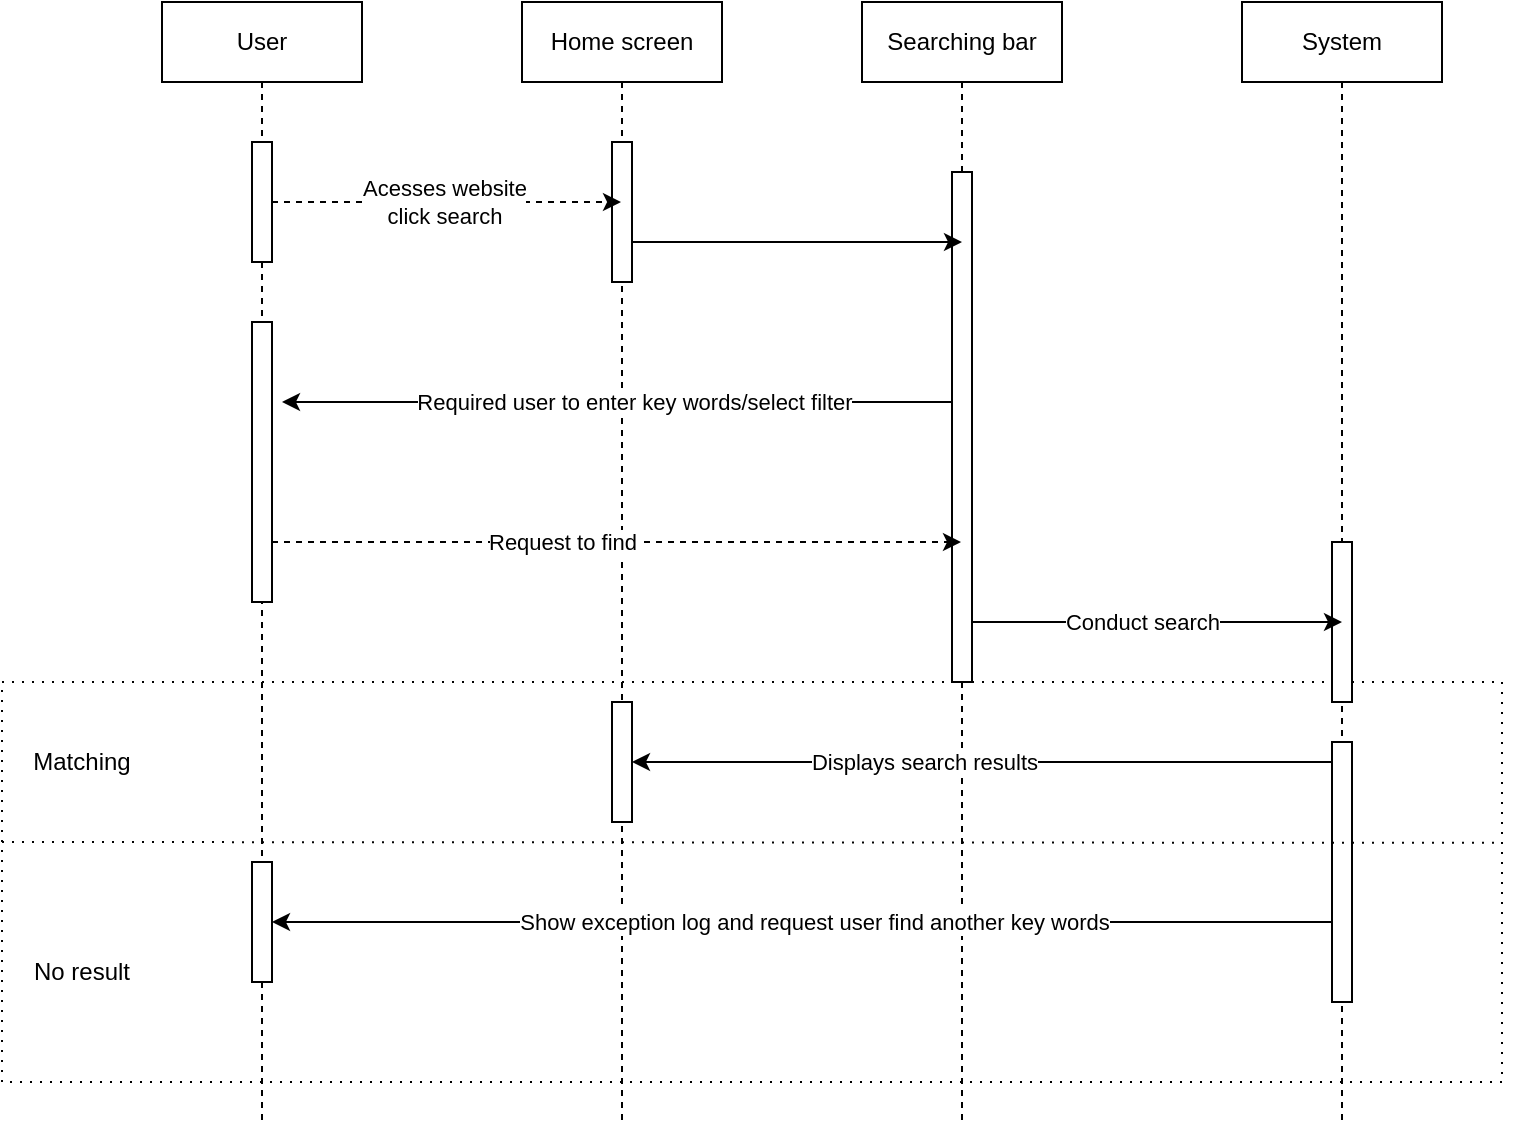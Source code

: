 <mxfile version="22.0.2" type="device">
  <diagram name="Page-1" id="2YBvvXClWsGukQMizWep">
    <mxGraphModel dx="1195" dy="712" grid="1" gridSize="10" guides="1" tooltips="1" connect="1" arrows="1" fold="1" page="1" pageScale="1" pageWidth="850" pageHeight="1100" math="0" shadow="0">
      <root>
        <mxCell id="0" />
        <mxCell id="1" parent="0" />
        <mxCell id="hzOA_SDY9-3CmLK2Qblx-31" value="" style="rounded=0;whiteSpace=wrap;html=1;dashed=1;dashPattern=1 4;" vertex="1" parent="1">
          <mxGeometry x="20" y="460" width="750" height="200" as="geometry" />
        </mxCell>
        <mxCell id="aM9ryv3xv72pqoxQDRHE-1" value="User" style="shape=umlLifeline;perimeter=lifelinePerimeter;whiteSpace=wrap;html=1;container=0;dropTarget=0;collapsible=0;recursiveResize=0;outlineConnect=0;portConstraint=eastwest;newEdgeStyle={&quot;edgeStyle&quot;:&quot;elbowEdgeStyle&quot;,&quot;elbow&quot;:&quot;vertical&quot;,&quot;curved&quot;:0,&quot;rounded&quot;:0};" parent="1" vertex="1">
          <mxGeometry x="100" y="120" width="100" height="560" as="geometry" />
        </mxCell>
        <mxCell id="aM9ryv3xv72pqoxQDRHE-2" value="" style="html=1;points=[];perimeter=orthogonalPerimeter;outlineConnect=0;targetShapes=umlLifeline;portConstraint=eastwest;newEdgeStyle={&quot;edgeStyle&quot;:&quot;elbowEdgeStyle&quot;,&quot;elbow&quot;:&quot;vertical&quot;,&quot;curved&quot;:0,&quot;rounded&quot;:0};" parent="aM9ryv3xv72pqoxQDRHE-1" vertex="1">
          <mxGeometry x="45" y="70" width="10" height="60" as="geometry" />
        </mxCell>
        <mxCell id="aM9ryv3xv72pqoxQDRHE-4" value="" style="html=1;points=[];perimeter=orthogonalPerimeter;outlineConnect=0;targetShapes=umlLifeline;portConstraint=eastwest;newEdgeStyle={&quot;edgeStyle&quot;:&quot;elbowEdgeStyle&quot;,&quot;elbow&quot;:&quot;vertical&quot;,&quot;curved&quot;:0,&quot;rounded&quot;:0};" parent="aM9ryv3xv72pqoxQDRHE-1" vertex="1">
          <mxGeometry x="45" y="160" width="10" height="140" as="geometry" />
        </mxCell>
        <mxCell id="hzOA_SDY9-3CmLK2Qblx-30" value="" style="html=1;points=[];perimeter=orthogonalPerimeter;outlineConnect=0;targetShapes=umlLifeline;portConstraint=eastwest;newEdgeStyle={&quot;edgeStyle&quot;:&quot;elbowEdgeStyle&quot;,&quot;elbow&quot;:&quot;vertical&quot;,&quot;curved&quot;:0,&quot;rounded&quot;:0};" vertex="1" parent="aM9ryv3xv72pqoxQDRHE-1">
          <mxGeometry x="45" y="430" width="10" height="60" as="geometry" />
        </mxCell>
        <mxCell id="aM9ryv3xv72pqoxQDRHE-5" value="System" style="shape=umlLifeline;perimeter=lifelinePerimeter;whiteSpace=wrap;html=1;container=0;dropTarget=0;collapsible=0;recursiveResize=0;outlineConnect=0;portConstraint=eastwest;newEdgeStyle={&quot;edgeStyle&quot;:&quot;elbowEdgeStyle&quot;,&quot;elbow&quot;:&quot;vertical&quot;,&quot;curved&quot;:0,&quot;rounded&quot;:0};" parent="1" vertex="1">
          <mxGeometry x="640" y="120" width="100" height="560" as="geometry" />
        </mxCell>
        <mxCell id="aM9ryv3xv72pqoxQDRHE-6" value="" style="html=1;points=[];perimeter=orthogonalPerimeter;outlineConnect=0;targetShapes=umlLifeline;portConstraint=eastwest;newEdgeStyle={&quot;edgeStyle&quot;:&quot;elbowEdgeStyle&quot;,&quot;elbow&quot;:&quot;vertical&quot;,&quot;curved&quot;:0,&quot;rounded&quot;:0};" parent="aM9ryv3xv72pqoxQDRHE-5" vertex="1">
          <mxGeometry x="45" y="270" width="10" height="80" as="geometry" />
        </mxCell>
        <mxCell id="hzOA_SDY9-3CmLK2Qblx-23" value="" style="html=1;points=[];perimeter=orthogonalPerimeter;outlineConnect=0;targetShapes=umlLifeline;portConstraint=eastwest;newEdgeStyle={&quot;edgeStyle&quot;:&quot;elbowEdgeStyle&quot;,&quot;elbow&quot;:&quot;vertical&quot;,&quot;curved&quot;:0,&quot;rounded&quot;:0};" vertex="1" parent="aM9ryv3xv72pqoxQDRHE-5">
          <mxGeometry x="45" y="370" width="10" height="130" as="geometry" />
        </mxCell>
        <mxCell id="hzOA_SDY9-3CmLK2Qblx-3" value="Home screen" style="shape=umlLifeline;perimeter=lifelinePerimeter;whiteSpace=wrap;html=1;container=0;dropTarget=0;collapsible=0;recursiveResize=0;outlineConnect=0;portConstraint=eastwest;newEdgeStyle={&quot;edgeStyle&quot;:&quot;elbowEdgeStyle&quot;,&quot;elbow&quot;:&quot;vertical&quot;,&quot;curved&quot;:0,&quot;rounded&quot;:0};" vertex="1" parent="1">
          <mxGeometry x="280" y="120" width="100" height="560" as="geometry" />
        </mxCell>
        <mxCell id="hzOA_SDY9-3CmLK2Qblx-4" value="" style="html=1;points=[];perimeter=orthogonalPerimeter;outlineConnect=0;targetShapes=umlLifeline;portConstraint=eastwest;newEdgeStyle={&quot;edgeStyle&quot;:&quot;elbowEdgeStyle&quot;,&quot;elbow&quot;:&quot;vertical&quot;,&quot;curved&quot;:0,&quot;rounded&quot;:0};" vertex="1" parent="hzOA_SDY9-3CmLK2Qblx-3">
          <mxGeometry x="45" y="70" width="10" height="70" as="geometry" />
        </mxCell>
        <mxCell id="hzOA_SDY9-3CmLK2Qblx-27" value="" style="html=1;points=[];perimeter=orthogonalPerimeter;outlineConnect=0;targetShapes=umlLifeline;portConstraint=eastwest;newEdgeStyle={&quot;edgeStyle&quot;:&quot;elbowEdgeStyle&quot;,&quot;elbow&quot;:&quot;vertical&quot;,&quot;curved&quot;:0,&quot;rounded&quot;:0};" vertex="1" parent="hzOA_SDY9-3CmLK2Qblx-3">
          <mxGeometry x="45" y="350" width="10" height="60" as="geometry" />
        </mxCell>
        <mxCell id="hzOA_SDY9-3CmLK2Qblx-5" style="edgeStyle=elbowEdgeStyle;rounded=0;orthogonalLoop=1;jettySize=auto;html=1;elbow=vertical;curved=0;dashed=1;" edge="1" parent="1" source="aM9ryv3xv72pqoxQDRHE-2" target="hzOA_SDY9-3CmLK2Qblx-3">
          <mxGeometry relative="1" as="geometry" />
        </mxCell>
        <mxCell id="hzOA_SDY9-3CmLK2Qblx-6" value="Acesses website&lt;br&gt;click search" style="edgeLabel;html=1;align=center;verticalAlign=middle;resizable=0;points=[];" vertex="1" connectable="0" parent="hzOA_SDY9-3CmLK2Qblx-5">
          <mxGeometry x="-0.169" y="2" relative="1" as="geometry">
            <mxPoint x="13" y="2" as="offset" />
          </mxGeometry>
        </mxCell>
        <mxCell id="hzOA_SDY9-3CmLK2Qblx-7" value="Searching bar" style="shape=umlLifeline;perimeter=lifelinePerimeter;whiteSpace=wrap;html=1;container=0;dropTarget=0;collapsible=0;recursiveResize=0;outlineConnect=0;portConstraint=eastwest;newEdgeStyle={&quot;edgeStyle&quot;:&quot;elbowEdgeStyle&quot;,&quot;elbow&quot;:&quot;vertical&quot;,&quot;curved&quot;:0,&quot;rounded&quot;:0};" vertex="1" parent="1">
          <mxGeometry x="450" y="120" width="100" height="560" as="geometry" />
        </mxCell>
        <mxCell id="hzOA_SDY9-3CmLK2Qblx-8" value="" style="html=1;points=[];perimeter=orthogonalPerimeter;outlineConnect=0;targetShapes=umlLifeline;portConstraint=eastwest;newEdgeStyle={&quot;edgeStyle&quot;:&quot;elbowEdgeStyle&quot;,&quot;elbow&quot;:&quot;vertical&quot;,&quot;curved&quot;:0,&quot;rounded&quot;:0};" vertex="1" parent="hzOA_SDY9-3CmLK2Qblx-7">
          <mxGeometry x="45" y="85" width="10" height="255" as="geometry" />
        </mxCell>
        <mxCell id="hzOA_SDY9-3CmLK2Qblx-9" style="edgeStyle=elbowEdgeStyle;rounded=0;orthogonalLoop=1;jettySize=auto;html=1;elbow=vertical;curved=0;" edge="1" parent="1">
          <mxGeometry relative="1" as="geometry">
            <mxPoint x="335" y="229.997" as="sourcePoint" />
            <mxPoint x="500" y="240" as="targetPoint" />
            <Array as="points">
              <mxPoint x="420" y="240" />
            </Array>
          </mxGeometry>
        </mxCell>
        <mxCell id="hzOA_SDY9-3CmLK2Qblx-10" style="edgeStyle=elbowEdgeStyle;rounded=0;orthogonalLoop=1;jettySize=auto;html=1;elbow=vertical;curved=0;" edge="1" parent="1" source="hzOA_SDY9-3CmLK2Qblx-8">
          <mxGeometry relative="1" as="geometry">
            <mxPoint x="160" y="320" as="targetPoint" />
            <Array as="points">
              <mxPoint x="340" y="320" />
            </Array>
          </mxGeometry>
        </mxCell>
        <mxCell id="hzOA_SDY9-3CmLK2Qblx-11" value="Required user to enter key words/select filter" style="edgeLabel;html=1;align=center;verticalAlign=middle;resizable=0;points=[];" vertex="1" connectable="0" parent="hzOA_SDY9-3CmLK2Qblx-10">
          <mxGeometry x="0.204" relative="1" as="geometry">
            <mxPoint x="42" as="offset" />
          </mxGeometry>
        </mxCell>
        <mxCell id="hzOA_SDY9-3CmLK2Qblx-12" style="edgeStyle=elbowEdgeStyle;rounded=0;orthogonalLoop=1;jettySize=auto;html=1;elbow=vertical;curved=0;dashed=1;" edge="1" parent="1" source="aM9ryv3xv72pqoxQDRHE-4" target="hzOA_SDY9-3CmLK2Qblx-7">
          <mxGeometry relative="1" as="geometry">
            <Array as="points">
              <mxPoint x="300" y="390" />
            </Array>
          </mxGeometry>
        </mxCell>
        <mxCell id="hzOA_SDY9-3CmLK2Qblx-13" value="Request to find" style="edgeLabel;html=1;align=center;verticalAlign=middle;resizable=0;points=[];" vertex="1" connectable="0" parent="hzOA_SDY9-3CmLK2Qblx-12">
          <mxGeometry x="-0.424" relative="1" as="geometry">
            <mxPoint x="46" as="offset" />
          </mxGeometry>
        </mxCell>
        <mxCell id="hzOA_SDY9-3CmLK2Qblx-14" style="edgeStyle=elbowEdgeStyle;rounded=0;orthogonalLoop=1;jettySize=auto;html=1;elbow=horizontal;curved=0;entryX=0.5;entryY=0.5;entryDx=0;entryDy=0;entryPerimeter=0;" edge="1" parent="1" source="hzOA_SDY9-3CmLK2Qblx-8" target="aM9ryv3xv72pqoxQDRHE-6">
          <mxGeometry relative="1" as="geometry">
            <mxPoint x="680" y="430" as="targetPoint" />
            <Array as="points">
              <mxPoint x="573" y="430" />
            </Array>
          </mxGeometry>
        </mxCell>
        <mxCell id="hzOA_SDY9-3CmLK2Qblx-16" value="Conduct search" style="edgeLabel;html=1;align=center;verticalAlign=middle;resizable=0;points=[];" vertex="1" connectable="0" parent="hzOA_SDY9-3CmLK2Qblx-14">
          <mxGeometry x="-0.171" relative="1" as="geometry">
            <mxPoint x="8" as="offset" />
          </mxGeometry>
        </mxCell>
        <mxCell id="hzOA_SDY9-3CmLK2Qblx-28" style="edgeStyle=elbowEdgeStyle;rounded=0;orthogonalLoop=1;jettySize=auto;html=1;elbow=vertical;curved=0;" edge="1" parent="1" source="hzOA_SDY9-3CmLK2Qblx-23" target="hzOA_SDY9-3CmLK2Qblx-27">
          <mxGeometry relative="1" as="geometry">
            <Array as="points">
              <mxPoint x="510" y="500" />
            </Array>
          </mxGeometry>
        </mxCell>
        <mxCell id="hzOA_SDY9-3CmLK2Qblx-29" value="Displays search results" style="edgeLabel;html=1;align=center;verticalAlign=middle;resizable=0;points=[];" vertex="1" connectable="0" parent="hzOA_SDY9-3CmLK2Qblx-28">
          <mxGeometry x="0.3" y="1" relative="1" as="geometry">
            <mxPoint x="23" y="-1" as="offset" />
          </mxGeometry>
        </mxCell>
        <mxCell id="hzOA_SDY9-3CmLK2Qblx-32" style="edgeStyle=elbowEdgeStyle;rounded=0;orthogonalLoop=1;jettySize=auto;html=1;elbow=vertical;curved=0;" edge="1" parent="1" source="hzOA_SDY9-3CmLK2Qblx-23" target="hzOA_SDY9-3CmLK2Qblx-30">
          <mxGeometry relative="1" as="geometry" />
        </mxCell>
        <mxCell id="hzOA_SDY9-3CmLK2Qblx-37" value="Show exception log and request user find another key words" style="edgeLabel;html=1;align=center;verticalAlign=middle;resizable=0;points=[];" vertex="1" connectable="0" parent="hzOA_SDY9-3CmLK2Qblx-32">
          <mxGeometry x="0.176" y="1" relative="1" as="geometry">
            <mxPoint x="52" y="-1" as="offset" />
          </mxGeometry>
        </mxCell>
        <mxCell id="hzOA_SDY9-3CmLK2Qblx-33" style="rounded=0;orthogonalLoop=1;jettySize=auto;html=1;entryX=1;entryY=0.5;entryDx=0;entryDy=0;" edge="1" parent="1" source="hzOA_SDY9-3CmLK2Qblx-31" target="hzOA_SDY9-3CmLK2Qblx-31">
          <mxGeometry relative="1" as="geometry" />
        </mxCell>
        <mxCell id="hzOA_SDY9-3CmLK2Qblx-36" style="rounded=0;orthogonalLoop=1;jettySize=auto;html=1;entryX=1;entryY=0.5;entryDx=0;entryDy=0;dashed=1;dashPattern=1 4;endArrow=none;endFill=0;" edge="1" parent="1">
          <mxGeometry relative="1" as="geometry">
            <mxPoint x="770" y="540.42" as="targetPoint" />
            <mxPoint x="20" y="540" as="sourcePoint" />
          </mxGeometry>
        </mxCell>
        <mxCell id="hzOA_SDY9-3CmLK2Qblx-38" value="Matching" style="text;html=1;strokeColor=none;fillColor=none;align=center;verticalAlign=middle;whiteSpace=wrap;rounded=0;" vertex="1" parent="1">
          <mxGeometry x="30" y="485" width="60" height="30" as="geometry" />
        </mxCell>
        <mxCell id="hzOA_SDY9-3CmLK2Qblx-39" value="No result" style="text;html=1;strokeColor=none;fillColor=none;align=center;verticalAlign=middle;whiteSpace=wrap;rounded=0;" vertex="1" parent="1">
          <mxGeometry x="30" y="590" width="60" height="30" as="geometry" />
        </mxCell>
      </root>
    </mxGraphModel>
  </diagram>
</mxfile>
